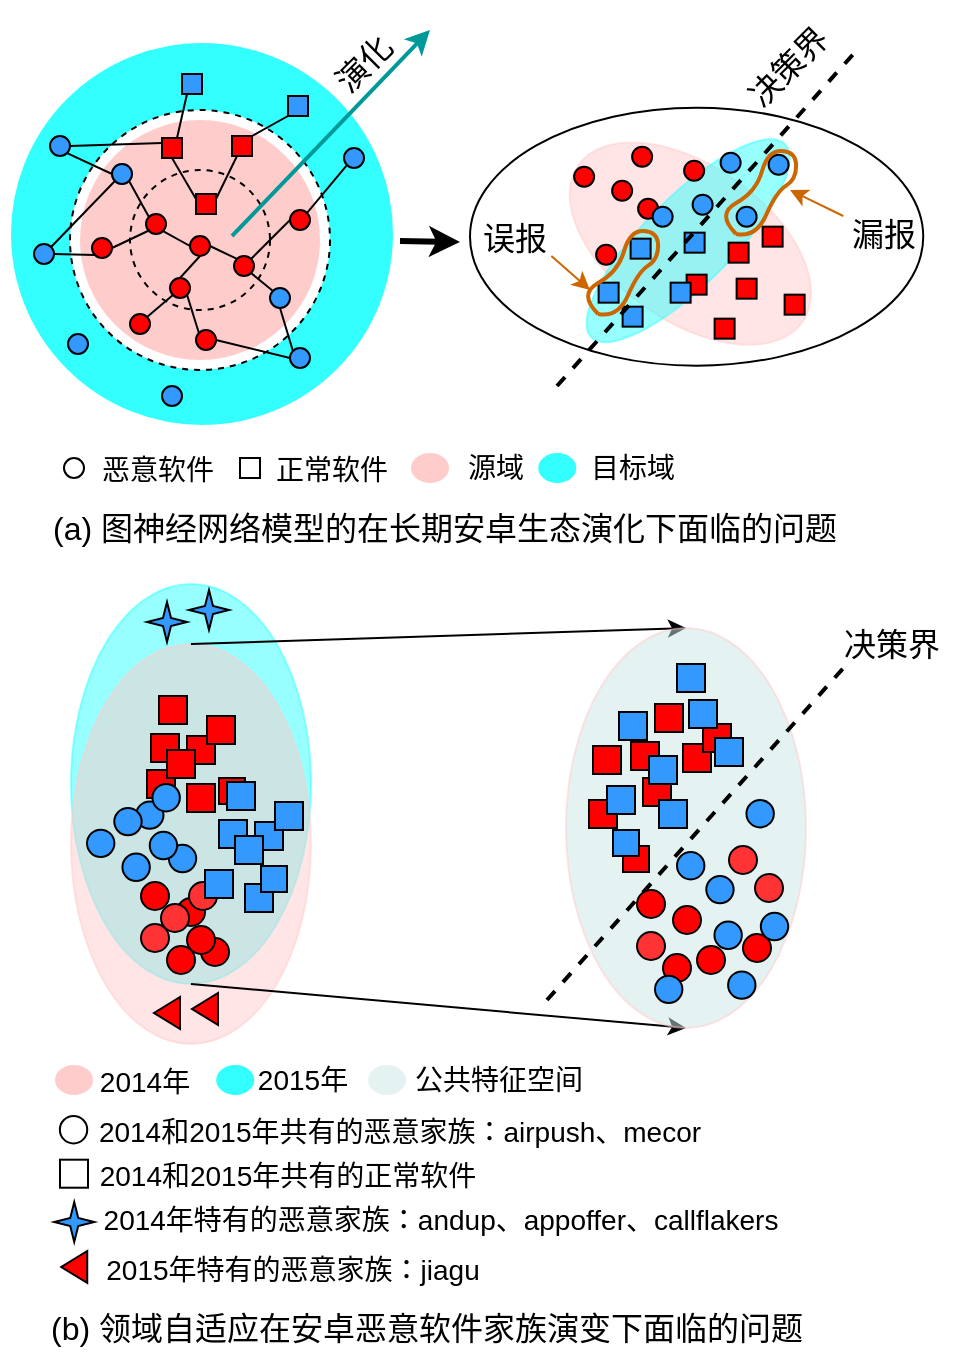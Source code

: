 <mxfile version="20.8.23" type="github">
  <diagram id="5weNNMtE1twXbDQk9ajK" name="第 1 页">
    <mxGraphModel dx="1221" dy="1900" grid="1" gridSize="10" guides="1" tooltips="1" connect="1" arrows="1" fold="1" page="1" pageScale="1" pageWidth="827" pageHeight="1169" math="0" shadow="0">
      <root>
        <mxCell id="0" />
        <mxCell id="1" parent="0" />
        <mxCell id="cNWj4SZuOT-a9tVszZHk-59" value="" style="ellipse;whiteSpace=wrap;html=1;fontColor=#000000;fillColor=none;" parent="1" vertex="1">
          <mxGeometry x="450" y="-961.17" width="226.62" height="129" as="geometry" />
        </mxCell>
        <mxCell id="TlCpDfd3O944xQVaY3ek-103" value="" style="ellipse;whiteSpace=wrap;html=1;strokeColor=#FFCCCC;fillColor=#FFCCCC;rotation=-145;gradientColor=none;textOpacity=50;opacity=50;" parent="1" vertex="1">
          <mxGeometry x="491.81" y="-932.17" width="136.75" height="78" as="geometry" />
        </mxCell>
        <mxCell id="TlCpDfd3O944xQVaY3ek-100" value="" style="ellipse;whiteSpace=wrap;html=1;strokeColor=#33FFFF;fillColor=#33FFFF;rotation=-45;gradientColor=none;textOpacity=50;opacity=50;" parent="1" vertex="1">
          <mxGeometry x="490.68" y="-916.56" width="136.75" height="43.79" as="geometry" />
        </mxCell>
        <mxCell id="TlCpDfd3O944xQVaY3ek-115" value="" style="ellipse;whiteSpace=wrap;html=1;rotation=-90;fillColor=#33FFFF;strokeColor=#33FFFF;opacity=50;" parent="1" vertex="1">
          <mxGeometry x="210.5" y="-683" width="200" height="120" as="geometry" />
        </mxCell>
        <mxCell id="TlCpDfd3O944xQVaY3ek-114" value="" style="ellipse;whiteSpace=wrap;html=1;fillColor=#FFCCCC;strokeColor=#FFCCCC;opacity=50;rotation=-90;" parent="1" vertex="1">
          <mxGeometry x="210.5" y="-653" width="200" height="120" as="geometry" />
        </mxCell>
        <mxCell id="TlCpDfd3O944xQVaY3ek-75" value="" style="ellipse;whiteSpace=wrap;html=1;aspect=fixed;strokeColor=#33FFFF;fillColor=#33FFFF;" parent="1" vertex="1">
          <mxGeometry x="221" y="-993" width="190" height="190" as="geometry" />
        </mxCell>
        <mxCell id="TlCpDfd3O944xQVaY3ek-32" value="" style="ellipse;whiteSpace=wrap;html=1;aspect=fixed;strokeColor=#000000;fillColor=#FFFFFF;dashed=1;" parent="1" vertex="1">
          <mxGeometry x="250" y="-960" width="130" height="130" as="geometry" />
        </mxCell>
        <mxCell id="TlCpDfd3O944xQVaY3ek-70" value="" style="ellipse;whiteSpace=wrap;html=1;aspect=fixed;strokeColor=none;fillColor=#FFCCCC;dashed=1;" parent="1" vertex="1">
          <mxGeometry x="255" y="-955" width="120" height="120" as="geometry" />
        </mxCell>
        <mxCell id="TlCpDfd3O944xQVaY3ek-13" value="" style="ellipse;whiteSpace=wrap;html=1;aspect=fixed;strokeColor=#000000;fillColor=none;dashed=1;" parent="1" vertex="1">
          <mxGeometry x="280" y="-930" width="70" height="70" as="geometry" />
        </mxCell>
        <mxCell id="TlCpDfd3O944xQVaY3ek-1" value="" style="ellipse;whiteSpace=wrap;html=1;aspect=fixed;strokeColor=#000000;fillColor=#FF0000;" parent="1" vertex="1">
          <mxGeometry x="310" y="-897" width="10" height="10" as="geometry" />
        </mxCell>
        <mxCell id="TlCpDfd3O944xQVaY3ek-5" value="" style="endArrow=classic;html=1;rounded=0;strokeWidth=3;" parent="1" edge="1">
          <mxGeometry width="50" height="50" relative="1" as="geometry">
            <mxPoint x="415" y="-894.5" as="sourcePoint" />
            <mxPoint x="445" y="-894" as="targetPoint" />
          </mxGeometry>
        </mxCell>
        <mxCell id="TlCpDfd3O944xQVaY3ek-8" style="rounded=0;orthogonalLoop=1;jettySize=auto;html=1;exitX=0;exitY=0;exitDx=0;exitDy=0;entryX=1;entryY=0.5;entryDx=0;entryDy=0;endArrow=none;endFill=0;" parent="1" source="TlCpDfd3O944xQVaY3ek-7" target="TlCpDfd3O944xQVaY3ek-1" edge="1">
          <mxGeometry relative="1" as="geometry" />
        </mxCell>
        <mxCell id="TlCpDfd3O944xQVaY3ek-7" value="" style="ellipse;whiteSpace=wrap;html=1;aspect=fixed;strokeColor=#000000;fillColor=#FF0000;" parent="1" vertex="1">
          <mxGeometry x="332" y="-887" width="10" height="10" as="geometry" />
        </mxCell>
        <mxCell id="TlCpDfd3O944xQVaY3ek-10" style="edgeStyle=none;rounded=0;orthogonalLoop=1;jettySize=auto;html=1;exitX=0.5;exitY=0;exitDx=0;exitDy=0;entryX=0.5;entryY=1;entryDx=0;entryDy=0;endArrow=none;endFill=0;" parent="1" source="TlCpDfd3O944xQVaY3ek-9" target="TlCpDfd3O944xQVaY3ek-1" edge="1">
          <mxGeometry relative="1" as="geometry" />
        </mxCell>
        <mxCell id="TlCpDfd3O944xQVaY3ek-9" value="" style="ellipse;whiteSpace=wrap;html=1;aspect=fixed;strokeColor=#000000;fillColor=#FF0000;" parent="1" vertex="1">
          <mxGeometry x="300" y="-876" width="10" height="10" as="geometry" />
        </mxCell>
        <mxCell id="TlCpDfd3O944xQVaY3ek-72" style="edgeStyle=none;rounded=0;orthogonalLoop=1;jettySize=auto;html=1;exitX=1;exitY=1;exitDx=0;exitDy=0;entryX=0;entryY=0.5;entryDx=0;entryDy=0;strokeColor=#000000;strokeWidth=1;endArrow=none;endFill=0;" parent="1" source="TlCpDfd3O944xQVaY3ek-11" target="TlCpDfd3O944xQVaY3ek-1" edge="1">
          <mxGeometry relative="1" as="geometry" />
        </mxCell>
        <mxCell id="TlCpDfd3O944xQVaY3ek-11" value="" style="ellipse;whiteSpace=wrap;html=1;aspect=fixed;strokeColor=#000000;fillColor=#FF0000;" parent="1" vertex="1">
          <mxGeometry x="288" y="-908" width="10" height="10" as="geometry" />
        </mxCell>
        <mxCell id="TlCpDfd3O944xQVaY3ek-20" style="edgeStyle=none;rounded=0;orthogonalLoop=1;jettySize=auto;html=1;exitX=1;exitY=0.5;exitDx=0;exitDy=0;endArrow=none;endFill=0;" parent="1" source="TlCpDfd3O944xQVaY3ek-17" edge="1">
          <mxGeometry relative="1" as="geometry">
            <mxPoint x="290" y="-900" as="targetPoint" />
          </mxGeometry>
        </mxCell>
        <mxCell id="TlCpDfd3O944xQVaY3ek-17" value="" style="ellipse;whiteSpace=wrap;html=1;aspect=fixed;strokeColor=#000000;fillColor=#FF0000;" parent="1" vertex="1">
          <mxGeometry x="261" y="-896" width="10" height="10" as="geometry" />
        </mxCell>
        <mxCell id="TlCpDfd3O944xQVaY3ek-19" style="edgeStyle=none;rounded=0;orthogonalLoop=1;jettySize=auto;html=1;exitX=1;exitY=1;exitDx=0;exitDy=0;entryX=0;entryY=0;entryDx=0;entryDy=0;endArrow=none;endFill=0;" parent="1" source="TlCpDfd3O944xQVaY3ek-18" target="TlCpDfd3O944xQVaY3ek-11" edge="1">
          <mxGeometry relative="1" as="geometry" />
        </mxCell>
        <mxCell id="TlCpDfd3O944xQVaY3ek-18" value="" style="ellipse;whiteSpace=wrap;html=1;aspect=fixed;strokeColor=#3399FF;fillColor=#3399FF;" parent="1" vertex="1">
          <mxGeometry x="271" y="-933" width="10" height="10" as="geometry" />
        </mxCell>
        <mxCell id="TlCpDfd3O944xQVaY3ek-27" style="edgeStyle=none;rounded=0;orthogonalLoop=1;jettySize=auto;html=1;exitX=0;exitY=0;exitDx=0;exitDy=0;entryX=1;entryY=1;entryDx=0;entryDy=0;endArrow=none;endFill=0;" parent="1" source="TlCpDfd3O944xQVaY3ek-21" target="TlCpDfd3O944xQVaY3ek-9" edge="1">
          <mxGeometry relative="1" as="geometry" />
        </mxCell>
        <mxCell id="TlCpDfd3O944xQVaY3ek-21" value="" style="ellipse;whiteSpace=wrap;html=1;aspect=fixed;strokeColor=#000000;fillColor=#FF0000;" parent="1" vertex="1">
          <mxGeometry x="313" y="-850" width="10" height="10" as="geometry" />
        </mxCell>
        <mxCell id="TlCpDfd3O944xQVaY3ek-25" style="edgeStyle=none;rounded=0;orthogonalLoop=1;jettySize=auto;html=1;exitX=1;exitY=0;exitDx=0;exitDy=0;entryX=0;entryY=1;entryDx=0;entryDy=0;endArrow=none;endFill=0;" parent="1" source="TlCpDfd3O944xQVaY3ek-22" target="TlCpDfd3O944xQVaY3ek-9" edge="1">
          <mxGeometry relative="1" as="geometry" />
        </mxCell>
        <mxCell id="TlCpDfd3O944xQVaY3ek-22" value="" style="ellipse;whiteSpace=wrap;html=1;aspect=fixed;strokeColor=#000000;fillColor=#FF0000;" parent="1" vertex="1">
          <mxGeometry x="280" y="-858" width="10" height="10" as="geometry" />
        </mxCell>
        <mxCell id="TlCpDfd3O944xQVaY3ek-28" style="edgeStyle=none;rounded=0;orthogonalLoop=1;jettySize=auto;html=1;exitX=0;exitY=0;exitDx=0;exitDy=0;entryX=1;entryY=1;entryDx=0;entryDy=0;endArrow=none;endFill=0;" parent="1" source="TlCpDfd3O944xQVaY3ek-23" target="TlCpDfd3O944xQVaY3ek-7" edge="1">
          <mxGeometry relative="1" as="geometry" />
        </mxCell>
        <mxCell id="TlCpDfd3O944xQVaY3ek-23" value="" style="ellipse;whiteSpace=wrap;html=1;aspect=fixed;strokeColor=#000000;fillColor=#3399FF;" parent="1" vertex="1">
          <mxGeometry x="350" y="-871" width="10" height="10" as="geometry" />
        </mxCell>
        <mxCell id="TlCpDfd3O944xQVaY3ek-29" style="edgeStyle=none;rounded=0;orthogonalLoop=1;jettySize=auto;html=1;exitX=0;exitY=0.5;exitDx=0;exitDy=0;entryX=1;entryY=0;entryDx=0;entryDy=0;endArrow=none;endFill=0;" parent="1" source="TlCpDfd3O944xQVaY3ek-24" target="TlCpDfd3O944xQVaY3ek-7" edge="1">
          <mxGeometry relative="1" as="geometry" />
        </mxCell>
        <mxCell id="TlCpDfd3O944xQVaY3ek-68" style="edgeStyle=none;rounded=0;orthogonalLoop=1;jettySize=auto;html=1;exitX=1;exitY=0;exitDx=0;exitDy=0;entryX=0;entryY=1;entryDx=0;entryDy=0;strokeColor=#000000;strokeWidth=1;endArrow=none;endFill=0;" parent="1" source="TlCpDfd3O944xQVaY3ek-24" target="TlCpDfd3O944xQVaY3ek-67" edge="1">
          <mxGeometry relative="1" as="geometry" />
        </mxCell>
        <mxCell id="TlCpDfd3O944xQVaY3ek-24" value="" style="ellipse;whiteSpace=wrap;html=1;aspect=fixed;strokeColor=#000000;fillColor=#FF0000;" parent="1" vertex="1">
          <mxGeometry x="360" y="-910" width="10" height="10" as="geometry" />
        </mxCell>
        <mxCell id="TlCpDfd3O944xQVaY3ek-33" value="" style="ellipse;whiteSpace=wrap;html=1;aspect=fixed;strokeColor=#000000;fillColor=#3399FF;" parent="1" vertex="1">
          <mxGeometry x="271" y="-933" width="10" height="10" as="geometry" />
        </mxCell>
        <mxCell id="TlCpDfd3O944xQVaY3ek-60" style="edgeStyle=none;rounded=0;orthogonalLoop=1;jettySize=auto;html=1;exitX=1;exitY=0.5;exitDx=0;exitDy=0;entryX=0;entryY=0.25;entryDx=0;entryDy=0;strokeColor=#000000;strokeWidth=1;endArrow=none;endFill=0;" parent="1" source="TlCpDfd3O944xQVaY3ek-34" target="TlCpDfd3O944xQVaY3ek-45" edge="1">
          <mxGeometry relative="1" as="geometry" />
        </mxCell>
        <mxCell id="TlCpDfd3O944xQVaY3ek-61" style="edgeStyle=none;rounded=0;orthogonalLoop=1;jettySize=auto;html=1;exitX=1;exitY=1;exitDx=0;exitDy=0;entryX=0;entryY=0.5;entryDx=0;entryDy=0;strokeColor=#000000;strokeWidth=1;endArrow=none;endFill=0;" parent="1" source="TlCpDfd3O944xQVaY3ek-34" target="TlCpDfd3O944xQVaY3ek-33" edge="1">
          <mxGeometry relative="1" as="geometry" />
        </mxCell>
        <mxCell id="TlCpDfd3O944xQVaY3ek-34" value="" style="ellipse;whiteSpace=wrap;html=1;aspect=fixed;strokeColor=#000000;fillColor=#3399FF;" parent="1" vertex="1">
          <mxGeometry x="240" y="-947" width="10" height="10" as="geometry" />
        </mxCell>
        <mxCell id="TlCpDfd3O944xQVaY3ek-38" value="" style="whiteSpace=wrap;html=1;aspect=fixed;strokeColor=#000000;fillColor=#FF0000;" parent="1" vertex="1">
          <mxGeometry x="313" y="-918" width="10" height="10" as="geometry" />
        </mxCell>
        <mxCell id="TlCpDfd3O944xQVaY3ek-49" style="edgeStyle=none;rounded=0;orthogonalLoop=1;jettySize=auto;html=1;exitX=0.25;exitY=1;exitDx=0;exitDy=0;entryX=1;entryY=0.25;entryDx=0;entryDy=0;strokeColor=#000000;strokeWidth=1;endArrow=none;endFill=0;" parent="1" source="TlCpDfd3O944xQVaY3ek-44" target="TlCpDfd3O944xQVaY3ek-38" edge="1">
          <mxGeometry relative="1" as="geometry" />
        </mxCell>
        <mxCell id="TlCpDfd3O944xQVaY3ek-44" value="" style="whiteSpace=wrap;html=1;aspect=fixed;strokeColor=#000000;fillColor=#FF0000;" parent="1" vertex="1">
          <mxGeometry x="331" y="-947" width="10" height="10" as="geometry" />
        </mxCell>
        <mxCell id="TlCpDfd3O944xQVaY3ek-48" style="edgeStyle=none;rounded=0;orthogonalLoop=1;jettySize=auto;html=1;exitX=0.5;exitY=1;exitDx=0;exitDy=0;entryX=0;entryY=0.25;entryDx=0;entryDy=0;strokeColor=#000000;strokeWidth=1;endArrow=none;endFill=0;" parent="1" source="TlCpDfd3O944xQVaY3ek-45" target="TlCpDfd3O944xQVaY3ek-38" edge="1">
          <mxGeometry relative="1" as="geometry" />
        </mxCell>
        <mxCell id="TlCpDfd3O944xQVaY3ek-45" value="" style="whiteSpace=wrap;html=1;aspect=fixed;strokeColor=#000000;fillColor=#FF0000;" parent="1" vertex="1">
          <mxGeometry x="296" y="-946" width="10" height="10" as="geometry" />
        </mxCell>
        <mxCell id="TlCpDfd3O944xQVaY3ek-52" style="edgeStyle=none;rounded=0;orthogonalLoop=1;jettySize=auto;html=1;exitX=0.25;exitY=1;exitDx=0;exitDy=0;entryX=0.75;entryY=0;entryDx=0;entryDy=0;strokeColor=#000000;strokeWidth=1;endArrow=none;endFill=0;" parent="1" source="TlCpDfd3O944xQVaY3ek-50" target="TlCpDfd3O944xQVaY3ek-45" edge="1">
          <mxGeometry relative="1" as="geometry" />
        </mxCell>
        <mxCell id="TlCpDfd3O944xQVaY3ek-50" value="" style="whiteSpace=wrap;html=1;aspect=fixed;strokeColor=#000000;fillColor=#3399FF;" parent="1" vertex="1">
          <mxGeometry x="306" y="-978" width="10" height="10" as="geometry" />
        </mxCell>
        <mxCell id="TlCpDfd3O944xQVaY3ek-53" style="edgeStyle=none;rounded=0;orthogonalLoop=1;jettySize=auto;html=1;exitX=0;exitY=1;exitDx=0;exitDy=0;entryX=1;entryY=0;entryDx=0;entryDy=0;strokeColor=#000000;strokeWidth=1;endArrow=none;endFill=0;" parent="1" source="TlCpDfd3O944xQVaY3ek-51" target="TlCpDfd3O944xQVaY3ek-44" edge="1">
          <mxGeometry relative="1" as="geometry" />
        </mxCell>
        <mxCell id="TlCpDfd3O944xQVaY3ek-51" value="" style="whiteSpace=wrap;html=1;aspect=fixed;strokeColor=#000000;fillColor=#3399FF;" parent="1" vertex="1">
          <mxGeometry x="359" y="-967" width="10" height="10" as="geometry" />
        </mxCell>
        <mxCell id="TlCpDfd3O944xQVaY3ek-56" style="edgeStyle=none;rounded=0;orthogonalLoop=1;jettySize=auto;html=1;exitX=1;exitY=0.5;exitDx=0;exitDy=0;entryX=0;entryY=1;entryDx=0;entryDy=0;strokeColor=#000000;strokeWidth=1;endArrow=none;endFill=0;" parent="1" source="TlCpDfd3O944xQVaY3ek-54" target="TlCpDfd3O944xQVaY3ek-17" edge="1">
          <mxGeometry relative="1" as="geometry" />
        </mxCell>
        <mxCell id="TlCpDfd3O944xQVaY3ek-57" style="edgeStyle=none;rounded=0;orthogonalLoop=1;jettySize=auto;html=1;exitX=1;exitY=0;exitDx=0;exitDy=0;entryX=0;entryY=1;entryDx=0;entryDy=0;strokeColor=#000000;strokeWidth=1;endArrow=none;endFill=0;" parent="1" source="TlCpDfd3O944xQVaY3ek-54" target="TlCpDfd3O944xQVaY3ek-33" edge="1">
          <mxGeometry relative="1" as="geometry" />
        </mxCell>
        <mxCell id="TlCpDfd3O944xQVaY3ek-54" value="" style="ellipse;whiteSpace=wrap;html=1;aspect=fixed;strokeColor=#000000;fillColor=#3399FF;" parent="1" vertex="1">
          <mxGeometry x="232" y="-893" width="10" height="10" as="geometry" />
        </mxCell>
        <mxCell id="TlCpDfd3O944xQVaY3ek-64" style="edgeStyle=none;rounded=0;orthogonalLoop=1;jettySize=auto;html=1;exitX=0;exitY=0;exitDx=0;exitDy=0;entryX=0.5;entryY=1;entryDx=0;entryDy=0;strokeColor=#000000;strokeWidth=1;endArrow=none;endFill=0;" parent="1" source="TlCpDfd3O944xQVaY3ek-55" target="TlCpDfd3O944xQVaY3ek-23" edge="1">
          <mxGeometry relative="1" as="geometry" />
        </mxCell>
        <mxCell id="TlCpDfd3O944xQVaY3ek-65" style="edgeStyle=none;rounded=0;orthogonalLoop=1;jettySize=auto;html=1;exitX=0;exitY=0.5;exitDx=0;exitDy=0;entryX=1;entryY=0.5;entryDx=0;entryDy=0;strokeColor=#000000;strokeWidth=1;endArrow=none;endFill=0;" parent="1" source="TlCpDfd3O944xQVaY3ek-55" target="TlCpDfd3O944xQVaY3ek-21" edge="1">
          <mxGeometry relative="1" as="geometry" />
        </mxCell>
        <mxCell id="TlCpDfd3O944xQVaY3ek-55" value="" style="ellipse;whiteSpace=wrap;html=1;aspect=fixed;strokeColor=#000000;fillColor=#3399FF;" parent="1" vertex="1">
          <mxGeometry x="360" y="-841" width="10" height="10" as="geometry" />
        </mxCell>
        <mxCell id="TlCpDfd3O944xQVaY3ek-67" value="" style="ellipse;whiteSpace=wrap;html=1;aspect=fixed;strokeColor=#000000;fillColor=#3399FF;" parent="1" vertex="1">
          <mxGeometry x="387" y="-941" width="10" height="10" as="geometry" />
        </mxCell>
        <mxCell id="TlCpDfd3O944xQVaY3ek-104" value="" style="ellipse;whiteSpace=wrap;html=1;aspect=fixed;strokeColor=#000000;fillColor=#3399FF;" parent="1" vertex="1">
          <mxGeometry x="296" y="-822" width="10" height="10" as="geometry" />
        </mxCell>
        <mxCell id="TlCpDfd3O944xQVaY3ek-105" value="" style="ellipse;whiteSpace=wrap;html=1;aspect=fixed;strokeColor=#000000;fillColor=#3399FF;" parent="1" vertex="1">
          <mxGeometry x="249" y="-848" width="10" height="10" as="geometry" />
        </mxCell>
        <mxCell id="TlCpDfd3O944xQVaY3ek-30" value="" style="endArrow=classic;html=1;rounded=0;strokeWidth=2;strokeColor=#009999;" parent="1" edge="1">
          <mxGeometry width="50" height="50" relative="1" as="geometry">
            <mxPoint x="331" y="-897" as="sourcePoint" />
            <mxPoint x="430" y="-1000" as="targetPoint" />
          </mxGeometry>
        </mxCell>
        <mxCell id="TlCpDfd3O944xQVaY3ek-111" value="演化" style="text;html=1;strokeColor=none;fillColor=none;align=center;verticalAlign=middle;whiteSpace=wrap;rounded=0;fontSize=16;rotation=-45;" parent="1" vertex="1">
          <mxGeometry x="366.5" y="-998" width="60" height="30" as="geometry" />
        </mxCell>
        <mxCell id="TlCpDfd3O944xQVaY3ek-113" value="决策界" style="text;html=1;strokeColor=none;fillColor=none;align=center;verticalAlign=middle;whiteSpace=wrap;rounded=0;fontSize=16;rotation=-45;" parent="1" vertex="1">
          <mxGeometry x="579.24" y="-997" width="60" height="30" as="geometry" />
        </mxCell>
        <mxCell id="TlCpDfd3O944xQVaY3ek-216" style="edgeStyle=none;rounded=0;orthogonalLoop=1;jettySize=auto;html=1;exitX=0;exitY=0.5;exitDx=0;exitDy=0;entryX=0;entryY=0.5;entryDx=0;entryDy=0;strokeColor=#000000;strokeWidth=1;fontSize=16;endArrow=classic;endFill=1;" parent="1" source="TlCpDfd3O944xQVaY3ek-115" target="TlCpDfd3O944xQVaY3ek-214" edge="1">
          <mxGeometry relative="1" as="geometry" />
        </mxCell>
        <mxCell id="TlCpDfd3O944xQVaY3ek-215" style="edgeStyle=none;rounded=0;orthogonalLoop=1;jettySize=auto;html=1;exitX=1;exitY=0.5;exitDx=0;exitDy=0;entryX=1;entryY=0.5;entryDx=0;entryDy=0;strokeColor=#000000;strokeWidth=1;fontSize=16;endArrow=classic;endFill=1;" parent="1" source="TlCpDfd3O944xQVaY3ek-114" target="TlCpDfd3O944xQVaY3ek-214" edge="1">
          <mxGeometry relative="1" as="geometry" />
        </mxCell>
        <mxCell id="TlCpDfd3O944xQVaY3ek-183" value="" style="verticalLabelPosition=bottom;verticalAlign=top;html=1;shape=mxgraph.basic.acute_triangle;dx=0.5;rotation=-90;fillColor=#FF0000;" parent="1" vertex="1">
          <mxGeometry x="290.5" y="-515" width="16" height="13" as="geometry" />
        </mxCell>
        <mxCell id="TlCpDfd3O944xQVaY3ek-187" value="" style="verticalLabelPosition=bottom;verticalAlign=top;html=1;shape=mxgraph.basic.acute_triangle;dx=0.5;rotation=-90;fillColor=#FF0000;" parent="1" vertex="1">
          <mxGeometry x="309.5" y="-517" width="16" height="13" as="geometry" />
        </mxCell>
        <mxCell id="TlCpDfd3O944xQVaY3ek-188" value="" style="whiteSpace=wrap;html=1;aspect=fixed;strokeColor=#000000;fontSize=16;fillColor=#FF0000;gradientColor=none;rotation=-90;" parent="1" vertex="1">
          <mxGeometry x="288.5" y="-630" width="14" height="14" as="geometry" />
        </mxCell>
        <mxCell id="TlCpDfd3O944xQVaY3ek-189" value="" style="whiteSpace=wrap;html=1;aspect=fixed;strokeColor=#000000;fontSize=16;fillColor=#FF0000;gradientColor=none;rotation=-90;" parent="1" vertex="1">
          <mxGeometry x="308.5" y="-647" width="14" height="14" as="geometry" />
        </mxCell>
        <mxCell id="TlCpDfd3O944xQVaY3ek-190" value="" style="whiteSpace=wrap;html=1;aspect=fixed;strokeColor=#000000;fontSize=16;fillColor=#FF0000;gradientColor=none;rotation=-90;" parent="1" vertex="1">
          <mxGeometry x="308.5" y="-623" width="14" height="14" as="geometry" />
        </mxCell>
        <mxCell id="TlCpDfd3O944xQVaY3ek-198" value="" style="verticalLabelPosition=bottom;verticalAlign=top;html=1;shape=mxgraph.basic.4_point_star_2;dx=0.8;strokeColor=#000000;fontSize=16;fillColor=#3399FF;gradientColor=none;rotation=-90;" parent="1" vertex="1">
          <mxGeometry x="288.5" y="-714" width="20" height="20" as="geometry" />
        </mxCell>
        <mxCell id="TlCpDfd3O944xQVaY3ek-204" value="" style="whiteSpace=wrap;html=1;aspect=fixed;strokeColor=#000000;fontSize=16;fillColor=#FF0000;gradientColor=none;rotation=-90;" parent="1" vertex="1">
          <mxGeometry x="318.5" y="-657" width="14" height="14" as="geometry" />
        </mxCell>
        <mxCell id="TlCpDfd3O944xQVaY3ek-205" value="" style="whiteSpace=wrap;html=1;aspect=fixed;strokeColor=#000000;fontSize=16;fillColor=#FF0000;gradientColor=none;rotation=-90;" parent="1" vertex="1">
          <mxGeometry x="290.5" y="-648" width="14" height="14" as="geometry" />
        </mxCell>
        <mxCell id="TlCpDfd3O944xQVaY3ek-206" value="" style="whiteSpace=wrap;html=1;aspect=fixed;strokeColor=#000000;fontSize=16;fillColor=#FF0000;gradientColor=none;rotation=-90;" parent="1" vertex="1">
          <mxGeometry x="324.5" y="-626" width="13" height="13" as="geometry" />
        </mxCell>
        <mxCell id="TlCpDfd3O944xQVaY3ek-207" value="" style="whiteSpace=wrap;html=1;aspect=fixed;strokeColor=#000000;fontSize=16;fillColor=#FF0000;gradientColor=none;rotation=-90;" parent="1" vertex="1">
          <mxGeometry x="298.5" y="-640" width="14" height="14" as="geometry" />
        </mxCell>
        <mxCell id="TlCpDfd3O944xQVaY3ek-214" value="" style="ellipse;whiteSpace=wrap;html=1;fillColor=#cce5e5;strokeColor=#FFCCCC;opacity=50;rotation=-90;" parent="1" vertex="1">
          <mxGeometry x="458" y="-661" width="200" height="120" as="geometry" />
        </mxCell>
        <mxCell id="TlCpDfd3O944xQVaY3ek-217" value="" style="whiteSpace=wrap;html=1;aspect=fixed;strokeColor=#000000;fontSize=16;fillColor=#FF0000;gradientColor=none;rotation=-90;" parent="1" vertex="1">
          <mxGeometry x="294.5" y="-667" width="14" height="14" as="geometry" />
        </mxCell>
        <mxCell id="TlCpDfd3O944xQVaY3ek-228" value="" style="group" parent="1" vertex="1" connectable="0">
          <mxGeometry x="285.5" y="-574" width="44" height="46" as="geometry" />
        </mxCell>
        <mxCell id="TlCpDfd3O944xQVaY3ek-129" value="" style="ellipse;whiteSpace=wrap;html=1;aspect=fixed;strokeColor=#000000;fontSize=16;fillColor=#FF3333;gradientColor=none;rotation=-90;" parent="TlCpDfd3O944xQVaY3ek-228" vertex="1">
          <mxGeometry y="21" width="14" height="14" as="geometry" />
        </mxCell>
        <mxCell id="TlCpDfd3O944xQVaY3ek-130" value="" style="ellipse;whiteSpace=wrap;html=1;aspect=fixed;strokeColor=#000000;fontSize=16;fillColor=#FF0000;gradientColor=none;rotation=-90;" parent="TlCpDfd3O944xQVaY3ek-228" vertex="1">
          <mxGeometry x="18" y="8" width="14" height="14" as="geometry" />
        </mxCell>
        <mxCell id="TlCpDfd3O944xQVaY3ek-131" value="" style="ellipse;whiteSpace=wrap;html=1;aspect=fixed;strokeColor=#000000;fontSize=16;fillColor=#ff0000;gradientColor=none;rotation=-90;" parent="TlCpDfd3O944xQVaY3ek-228" vertex="1">
          <mxGeometry width="14" height="14" as="geometry" />
        </mxCell>
        <mxCell id="TlCpDfd3O944xQVaY3ek-208" value="" style="ellipse;whiteSpace=wrap;html=1;aspect=fixed;strokeColor=#000000;fontSize=16;fillColor=#FF3333;gradientColor=none;rotation=-90;" parent="TlCpDfd3O944xQVaY3ek-228" vertex="1">
          <mxGeometry x="10" y="11" width="14" height="14" as="geometry" />
        </mxCell>
        <mxCell id="TlCpDfd3O944xQVaY3ek-209" value="" style="ellipse;whiteSpace=wrap;html=1;aspect=fixed;strokeColor=#000000;fontSize=16;fillColor=#FF3333;gradientColor=none;rotation=-90;" parent="TlCpDfd3O944xQVaY3ek-228" vertex="1">
          <mxGeometry x="24" width="14" height="14" as="geometry" />
        </mxCell>
        <mxCell id="TlCpDfd3O944xQVaY3ek-210" value="" style="ellipse;whiteSpace=wrap;html=1;aspect=fixed;strokeColor=#000000;fontSize=16;fillColor=#FF0000;gradientColor=none;rotation=-90;" parent="TlCpDfd3O944xQVaY3ek-228" vertex="1">
          <mxGeometry x="30" y="28" width="14" height="14" as="geometry" />
        </mxCell>
        <mxCell id="TlCpDfd3O944xQVaY3ek-211" value="" style="ellipse;whiteSpace=wrap;html=1;aspect=fixed;strokeColor=#000000;fontSize=16;fillColor=#FF0000;gradientColor=none;rotation=-90;" parent="TlCpDfd3O944xQVaY3ek-228" vertex="1">
          <mxGeometry x="13" y="32" width="14" height="14" as="geometry" />
        </mxCell>
        <mxCell id="TlCpDfd3O944xQVaY3ek-212" value="" style="ellipse;whiteSpace=wrap;html=1;aspect=fixed;strokeColor=#000000;fontSize=16;fillColor=#FF0000;gradientColor=none;rotation=-90;" parent="TlCpDfd3O944xQVaY3ek-228" vertex="1">
          <mxGeometry x="23" y="22" width="14" height="14" as="geometry" />
        </mxCell>
        <mxCell id="TlCpDfd3O944xQVaY3ek-246" value="" style="whiteSpace=wrap;html=1;aspect=fixed;strokeColor=#000000;fontSize=16;fillColor=#3399FF;gradientColor=none;rotation=-90;" parent="1" vertex="1">
          <mxGeometry x="317.5" y="-580" width="14" height="14" as="geometry" />
        </mxCell>
        <mxCell id="TlCpDfd3O944xQVaY3ek-247" value="" style="whiteSpace=wrap;html=1;aspect=fixed;strokeColor=#000000;fontSize=16;fillColor=#3399FF;gradientColor=none;rotation=-90;" parent="1" vertex="1">
          <mxGeometry x="342.5" y="-604" width="14" height="14" as="geometry" />
        </mxCell>
        <mxCell id="TlCpDfd3O944xQVaY3ek-248" value="" style="whiteSpace=wrap;html=1;aspect=fixed;strokeColor=#000000;fontSize=16;fillColor=#3399FF;gradientColor=none;rotation=-90;" parent="1" vertex="1">
          <mxGeometry x="337.5" y="-573" width="14" height="14" as="geometry" />
        </mxCell>
        <mxCell id="TlCpDfd3O944xQVaY3ek-249" value="" style="whiteSpace=wrap;html=1;aspect=fixed;strokeColor=#000000;fontSize=16;fillColor=#3399FF;gradientColor=none;rotation=-90;" parent="1" vertex="1">
          <mxGeometry x="352.5" y="-614" width="14" height="14" as="geometry" />
        </mxCell>
        <mxCell id="TlCpDfd3O944xQVaY3ek-250" value="" style="whiteSpace=wrap;html=1;aspect=fixed;strokeColor=#000000;fontSize=16;fillColor=#3399FF;gradientColor=none;rotation=-90;" parent="1" vertex="1">
          <mxGeometry x="324.5" y="-605" width="14" height="14" as="geometry" />
        </mxCell>
        <mxCell id="TlCpDfd3O944xQVaY3ek-251" value="" style="whiteSpace=wrap;html=1;aspect=fixed;strokeColor=#000000;fontSize=16;fillColor=#3399FF;gradientColor=none;rotation=-90;" parent="1" vertex="1">
          <mxGeometry x="345.5" y="-582" width="13" height="13" as="geometry" />
        </mxCell>
        <mxCell id="TlCpDfd3O944xQVaY3ek-252" value="" style="whiteSpace=wrap;html=1;aspect=fixed;strokeColor=#000000;fontSize=16;fillColor=#3399FF;gradientColor=none;rotation=-90;" parent="1" vertex="1">
          <mxGeometry x="332.5" y="-597" width="14" height="14" as="geometry" />
        </mxCell>
        <mxCell id="TlCpDfd3O944xQVaY3ek-253" value="" style="whiteSpace=wrap;html=1;aspect=fixed;strokeColor=#000000;fontSize=16;fillColor=#3399FF;gradientColor=none;rotation=-90;" parent="1" vertex="1">
          <mxGeometry x="328.5" y="-624" width="14" height="14" as="geometry" />
        </mxCell>
        <mxCell id="TlCpDfd3O944xQVaY3ek-254" value="" style="group" parent="1" vertex="1" connectable="0">
          <mxGeometry x="258.5" y="-623" width="54.605" height="48.478" as="geometry" />
        </mxCell>
        <mxCell id="TlCpDfd3O944xQVaY3ek-231" value="" style="ellipse;whiteSpace=wrap;html=1;aspect=fixed;strokeColor=#000000;fontSize=16;fillColor=#3399FF;gradientColor=none;rotation=-90;container=0;" parent="TlCpDfd3O944xQVaY3ek-254" vertex="1">
          <mxGeometry x="24.545" y="8.696" width="13.696" height="13.696" as="geometry" />
        </mxCell>
        <mxCell id="TlCpDfd3O944xQVaY3ek-233" value="" style="ellipse;whiteSpace=wrap;html=1;aspect=fixed;strokeColor=#000000;fontSize=16;fillColor=#3399FF;gradientColor=none;rotation=-90;container=0;" parent="TlCpDfd3O944xQVaY3ek-254" vertex="1">
          <mxGeometry x="13.636" y="11.957" width="13.696" height="13.696" as="geometry" />
        </mxCell>
        <mxCell id="TlCpDfd3O944xQVaY3ek-234" value="" style="ellipse;whiteSpace=wrap;html=1;aspect=fixed;strokeColor=#000000;fontSize=16;fillColor=#3399FF;gradientColor=none;rotation=-90;container=0;" parent="TlCpDfd3O944xQVaY3ek-254" vertex="1">
          <mxGeometry x="32.727" width="13.696" height="13.696" as="geometry" />
        </mxCell>
        <mxCell id="TlCpDfd3O944xQVaY3ek-235" value="" style="ellipse;whiteSpace=wrap;html=1;aspect=fixed;strokeColor=#000000;fontSize=16;fillColor=#3399FF;gradientColor=none;rotation=-90;container=0;" parent="TlCpDfd3O944xQVaY3ek-254" vertex="1">
          <mxGeometry x="40.909" y="30.435" width="13.696" height="13.696" as="geometry" />
        </mxCell>
        <mxCell id="TlCpDfd3O944xQVaY3ek-236" value="" style="ellipse;whiteSpace=wrap;html=1;aspect=fixed;strokeColor=#000000;fontSize=16;fillColor=#3399FF;gradientColor=none;rotation=-90;container=0;" parent="TlCpDfd3O944xQVaY3ek-254" vertex="1">
          <mxGeometry x="17.727" y="34.783" width="13.696" height="13.696" as="geometry" />
        </mxCell>
        <mxCell id="TlCpDfd3O944xQVaY3ek-237" value="" style="ellipse;whiteSpace=wrap;html=1;aspect=fixed;strokeColor=#000000;fontSize=16;fillColor=#3399FF;gradientColor=none;rotation=-90;container=0;" parent="TlCpDfd3O944xQVaY3ek-254" vertex="1">
          <mxGeometry x="31.364" y="23.913" width="13.696" height="13.696" as="geometry" />
        </mxCell>
        <mxCell id="TlCpDfd3O944xQVaY3ek-232" value="" style="ellipse;whiteSpace=wrap;html=1;aspect=fixed;strokeColor=#000000;fontSize=16;fillColor=#FFFFFF;gradientColor=none;rotation=-90;container=0;" parent="1" vertex="1">
          <mxGeometry x="244.92" y="-457.0" width="13.696" height="13.696" as="geometry" />
        </mxCell>
        <mxCell id="TlCpDfd3O944xQVaY3ek-230" value="" style="ellipse;whiteSpace=wrap;html=1;aspect=fixed;strokeColor=#000000;fontSize=16;fillColor=#3399FF;gradientColor=none;rotation=-90;container=0;" parent="1" vertex="1">
          <mxGeometry x="258.5" y="-600.174" width="13.696" height="13.696" as="geometry" />
        </mxCell>
        <mxCell id="TlCpDfd3O944xQVaY3ek-258" value="" style="endArrow=none;dashed=1;html=1;rounded=0;fontColor=#000000;startArrow=none;strokeWidth=2;" parent="1" edge="1">
          <mxGeometry width="50" height="50" relative="1" as="geometry">
            <mxPoint x="488.49" y="-515" as="sourcePoint" />
            <mxPoint x="638.49" y="-683" as="targetPoint" />
          </mxGeometry>
        </mxCell>
        <mxCell id="TlCpDfd3O944xQVaY3ek-293" value="" style="group" parent="1" vertex="1" connectable="0">
          <mxGeometry x="506.5" y="-663" width="108" height="147.391" as="geometry" />
        </mxCell>
        <mxCell id="TlCpDfd3O944xQVaY3ek-259" value="" style="whiteSpace=wrap;html=1;aspect=fixed;strokeColor=#000000;fontSize=16;fillColor=#FF0000;gradientColor=none;rotation=-90;" parent="TlCpDfd3O944xQVaY3ek-293" vertex="1">
          <mxGeometry x="30" y="37" width="14" height="14" as="geometry" />
        </mxCell>
        <mxCell id="TlCpDfd3O944xQVaY3ek-260" value="" style="whiteSpace=wrap;html=1;aspect=fixed;strokeColor=#000000;fontSize=16;fillColor=#FF0000;gradientColor=none;rotation=-90;" parent="TlCpDfd3O944xQVaY3ek-293" vertex="1">
          <mxGeometry x="50" y="20" width="14" height="14" as="geometry" />
        </mxCell>
        <mxCell id="TlCpDfd3O944xQVaY3ek-261" value="" style="whiteSpace=wrap;html=1;aspect=fixed;strokeColor=#000000;fontSize=16;fillColor=#FF0000;gradientColor=none;rotation=-90;" parent="TlCpDfd3O944xQVaY3ek-293" vertex="1">
          <mxGeometry x="3" y="48" width="14" height="14" as="geometry" />
        </mxCell>
        <mxCell id="TlCpDfd3O944xQVaY3ek-262" value="" style="whiteSpace=wrap;html=1;aspect=fixed;strokeColor=#000000;fontSize=16;fillColor=#FF0000;gradientColor=none;rotation=-90;" parent="TlCpDfd3O944xQVaY3ek-293" vertex="1">
          <mxGeometry x="60" y="10" width="14" height="14" as="geometry" />
        </mxCell>
        <mxCell id="TlCpDfd3O944xQVaY3ek-263" value="" style="whiteSpace=wrap;html=1;aspect=fixed;strokeColor=#000000;fontSize=16;fillColor=#FF0000;gradientColor=none;rotation=-90;" parent="TlCpDfd3O944xQVaY3ek-293" vertex="1">
          <mxGeometry x="24" y="19" width="14" height="14" as="geometry" />
        </mxCell>
        <mxCell id="TlCpDfd3O944xQVaY3ek-264" value="" style="whiteSpace=wrap;html=1;aspect=fixed;strokeColor=#000000;fontSize=16;fillColor=#FF0000;gradientColor=none;rotation=-90;" parent="TlCpDfd3O944xQVaY3ek-293" vertex="1">
          <mxGeometry x="20" y="71" width="13" height="13" as="geometry" />
        </mxCell>
        <mxCell id="TlCpDfd3O944xQVaY3ek-265" value="" style="whiteSpace=wrap;html=1;aspect=fixed;strokeColor=#000000;fontSize=16;fillColor=#FF0000;gradientColor=none;rotation=-90;" parent="TlCpDfd3O944xQVaY3ek-293" vertex="1">
          <mxGeometry x="5" y="21" width="14" height="14" as="geometry" />
        </mxCell>
        <mxCell id="TlCpDfd3O944xQVaY3ek-266" value="" style="whiteSpace=wrap;html=1;aspect=fixed;strokeColor=#000000;fontSize=16;fillColor=#FF0000;gradientColor=none;rotation=-90;" parent="TlCpDfd3O944xQVaY3ek-293" vertex="1">
          <mxGeometry x="36" width="14" height="14" as="geometry" />
        </mxCell>
        <mxCell id="TlCpDfd3O944xQVaY3ek-267" value="" style="group" parent="TlCpDfd3O944xQVaY3ek-293" vertex="1" connectable="0">
          <mxGeometry x="27" y="93" width="44" height="46" as="geometry" />
        </mxCell>
        <mxCell id="TlCpDfd3O944xQVaY3ek-268" value="" style="ellipse;whiteSpace=wrap;html=1;aspect=fixed;strokeColor=#000000;fontSize=16;fillColor=#FF3333;gradientColor=none;rotation=-90;" parent="TlCpDfd3O944xQVaY3ek-267" vertex="1">
          <mxGeometry y="21" width="14" height="14" as="geometry" />
        </mxCell>
        <mxCell id="TlCpDfd3O944xQVaY3ek-269" value="" style="ellipse;whiteSpace=wrap;html=1;aspect=fixed;strokeColor=#000000;fontSize=16;fillColor=#FF0000;gradientColor=none;rotation=-90;" parent="TlCpDfd3O944xQVaY3ek-267" vertex="1">
          <mxGeometry x="18" y="8" width="14" height="14" as="geometry" />
        </mxCell>
        <mxCell id="TlCpDfd3O944xQVaY3ek-270" value="" style="ellipse;whiteSpace=wrap;html=1;aspect=fixed;strokeColor=#000000;fontSize=16;fillColor=#ff0000;gradientColor=none;rotation=-90;" parent="TlCpDfd3O944xQVaY3ek-267" vertex="1">
          <mxGeometry width="14" height="14" as="geometry" />
        </mxCell>
        <mxCell id="TlCpDfd3O944xQVaY3ek-271" value="" style="ellipse;whiteSpace=wrap;html=1;aspect=fixed;strokeColor=#000000;fontSize=16;fillColor=#FF3333;gradientColor=none;rotation=-90;" parent="TlCpDfd3O944xQVaY3ek-267" vertex="1">
          <mxGeometry x="46" y="-22" width="14" height="14" as="geometry" />
        </mxCell>
        <mxCell id="TlCpDfd3O944xQVaY3ek-272" value="" style="ellipse;whiteSpace=wrap;html=1;aspect=fixed;strokeColor=#000000;fontSize=16;fillColor=#FF3333;gradientColor=none;rotation=-90;" parent="TlCpDfd3O944xQVaY3ek-267" vertex="1">
          <mxGeometry x="59" y="-8" width="14" height="14" as="geometry" />
        </mxCell>
        <mxCell id="TlCpDfd3O944xQVaY3ek-273" value="" style="ellipse;whiteSpace=wrap;html=1;aspect=fixed;strokeColor=#000000;fontSize=16;fillColor=#FF0000;gradientColor=none;rotation=-90;" parent="TlCpDfd3O944xQVaY3ek-267" vertex="1">
          <mxGeometry x="30" y="28" width="14" height="14" as="geometry" />
        </mxCell>
        <mxCell id="TlCpDfd3O944xQVaY3ek-274" value="" style="ellipse;whiteSpace=wrap;html=1;aspect=fixed;strokeColor=#000000;fontSize=16;fillColor=#FF0000;gradientColor=none;rotation=-90;" parent="TlCpDfd3O944xQVaY3ek-267" vertex="1">
          <mxGeometry x="13" y="32" width="14" height="14" as="geometry" />
        </mxCell>
        <mxCell id="TlCpDfd3O944xQVaY3ek-275" value="" style="ellipse;whiteSpace=wrap;html=1;aspect=fixed;strokeColor=#000000;fontSize=16;fillColor=#FF0000;gradientColor=none;rotation=-90;" parent="TlCpDfd3O944xQVaY3ek-267" vertex="1">
          <mxGeometry x="53" y="22" width="14" height="14" as="geometry" />
        </mxCell>
        <mxCell id="TlCpDfd3O944xQVaY3ek-276" value="" style="whiteSpace=wrap;html=1;aspect=fixed;strokeColor=#000000;fontSize=16;fillColor=#3399FF;gradientColor=none;rotation=-90;" parent="TlCpDfd3O944xQVaY3ek-293" vertex="1">
          <mxGeometry x="33" y="26" width="14" height="14" as="geometry" />
        </mxCell>
        <mxCell id="TlCpDfd3O944xQVaY3ek-277" value="" style="whiteSpace=wrap;html=1;aspect=fixed;strokeColor=#000000;fontSize=16;fillColor=#3399FF;gradientColor=none;rotation=-90;" parent="TlCpDfd3O944xQVaY3ek-293" vertex="1">
          <mxGeometry x="12" y="41" width="14" height="14" as="geometry" />
        </mxCell>
        <mxCell id="TlCpDfd3O944xQVaY3ek-278" value="" style="whiteSpace=wrap;html=1;aspect=fixed;strokeColor=#000000;fontSize=16;fillColor=#3399FF;gradientColor=none;rotation=-90;" parent="TlCpDfd3O944xQVaY3ek-293" vertex="1">
          <mxGeometry x="66" y="17" width="14" height="14" as="geometry" />
        </mxCell>
        <mxCell id="TlCpDfd3O944xQVaY3ek-279" value="" style="whiteSpace=wrap;html=1;aspect=fixed;strokeColor=#000000;fontSize=16;fillColor=#3399FF;gradientColor=none;rotation=-90;" parent="TlCpDfd3O944xQVaY3ek-293" vertex="1">
          <mxGeometry x="18" y="4" width="14" height="14" as="geometry" />
        </mxCell>
        <mxCell id="TlCpDfd3O944xQVaY3ek-280" value="" style="whiteSpace=wrap;html=1;aspect=fixed;strokeColor=#000000;fontSize=16;fillColor=#3399FF;gradientColor=none;rotation=-90;" parent="TlCpDfd3O944xQVaY3ek-293" vertex="1">
          <mxGeometry x="47" y="-20" width="14" height="14" as="geometry" />
        </mxCell>
        <mxCell id="TlCpDfd3O944xQVaY3ek-281" value="" style="whiteSpace=wrap;html=1;aspect=fixed;strokeColor=#000000;fontSize=16;fillColor=#3399FF;gradientColor=none;rotation=-90;" parent="TlCpDfd3O944xQVaY3ek-293" vertex="1">
          <mxGeometry x="15" y="63" width="13" height="13" as="geometry" />
        </mxCell>
        <mxCell id="TlCpDfd3O944xQVaY3ek-282" value="" style="whiteSpace=wrap;html=1;aspect=fixed;strokeColor=#000000;fontSize=16;fillColor=#3399FF;gradientColor=none;rotation=-90;" parent="TlCpDfd3O944xQVaY3ek-293" vertex="1">
          <mxGeometry x="38" y="48" width="14" height="14" as="geometry" />
        </mxCell>
        <mxCell id="TlCpDfd3O944xQVaY3ek-283" value="" style="whiteSpace=wrap;html=1;aspect=fixed;strokeColor=#000000;fontSize=16;fillColor=#3399FF;gradientColor=none;rotation=-90;" parent="TlCpDfd3O944xQVaY3ek-293" vertex="1">
          <mxGeometry x="53" y="-2" width="14" height="14" as="geometry" />
        </mxCell>
        <mxCell id="TlCpDfd3O944xQVaY3ek-291" value="" style="ellipse;whiteSpace=wrap;html=1;aspect=fixed;strokeColor=#000000;fontSize=16;fillColor=#3399FF;gradientColor=none;rotation=-90;container=0;" parent="TlCpDfd3O944xQVaY3ek-293" vertex="1">
          <mxGeometry x="47" y="74" width="13.696" height="13.696" as="geometry" />
        </mxCell>
        <mxCell id="TlCpDfd3O944xQVaY3ek-292" value="" style="ellipse;whiteSpace=wrap;html=1;aspect=fixed;strokeColor=#000000;fontSize=16;fillColor=#3399FF;gradientColor=none;rotation=-90;container=0;" parent="TlCpDfd3O944xQVaY3ek-293" vertex="1">
          <mxGeometry x="36" y="135.826" width="13.696" height="13.696" as="geometry" />
        </mxCell>
        <mxCell id="TlCpDfd3O944xQVaY3ek-285" value="" style="ellipse;whiteSpace=wrap;html=1;aspect=fixed;strokeColor=#000000;fontSize=16;fillColor=#3399FF;gradientColor=none;rotation=-90;container=0;" parent="TlCpDfd3O944xQVaY3ek-293" vertex="1">
          <mxGeometry x="72.545" y="133.696" width="13.696" height="13.696" as="geometry" />
        </mxCell>
        <mxCell id="TlCpDfd3O944xQVaY3ek-286" value="" style="ellipse;whiteSpace=wrap;html=1;aspect=fixed;strokeColor=#000000;fontSize=16;fillColor=#3399FF;gradientColor=none;rotation=-90;container=0;" parent="TlCpDfd3O944xQVaY3ek-293" vertex="1">
          <mxGeometry x="61.636" y="85.957" width="13.696" height="13.696" as="geometry" />
        </mxCell>
        <mxCell id="TlCpDfd3O944xQVaY3ek-287" value="" style="ellipse;whiteSpace=wrap;html=1;aspect=fixed;strokeColor=#000000;fontSize=16;fillColor=#3399FF;gradientColor=none;rotation=-90;container=0;" parent="TlCpDfd3O944xQVaY3ek-293" vertex="1">
          <mxGeometry x="81.727" y="48" width="13.696" height="13.696" as="geometry" />
        </mxCell>
        <mxCell id="TlCpDfd3O944xQVaY3ek-288" value="" style="ellipse;whiteSpace=wrap;html=1;aspect=fixed;strokeColor=#000000;fontSize=16;fillColor=#3399FF;gradientColor=none;rotation=-90;container=0;" parent="TlCpDfd3O944xQVaY3ek-293" vertex="1">
          <mxGeometry x="88.909" y="104.435" width="13.696" height="13.696" as="geometry" />
        </mxCell>
        <mxCell id="TlCpDfd3O944xQVaY3ek-289" value="" style="ellipse;whiteSpace=wrap;html=1;aspect=fixed;strokeColor=#000000;fontSize=16;fillColor=#3399FF;gradientColor=none;rotation=-90;container=0;" parent="TlCpDfd3O944xQVaY3ek-293" vertex="1">
          <mxGeometry x="65.727" y="108.783" width="13.696" height="13.696" as="geometry" />
        </mxCell>
        <mxCell id="TlCpDfd3O944xQVaY3ek-298" value="决策界" style="text;html=1;strokeColor=none;fillColor=none;align=center;verticalAlign=middle;whiteSpace=wrap;rounded=0;fontSize=16;" parent="1" vertex="1">
          <mxGeometry x="630.5" y="-708" width="60" height="30" as="geometry" />
        </mxCell>
        <mxCell id="TlCpDfd3O944xQVaY3ek-299" value="" style="verticalLabelPosition=bottom;verticalAlign=top;html=1;shape=mxgraph.basic.4_point_star_2;dx=0.8;strokeColor=#000000;fontSize=16;fillColor=#3399FF;gradientColor=none;rotation=-90;" parent="1" vertex="1">
          <mxGeometry x="309.5" y="-720" width="20" height="20" as="geometry" />
        </mxCell>
        <mxCell id="TlCpDfd3O944xQVaY3ek-300" value="" style="ellipse;whiteSpace=wrap;html=1;aspect=fixed;strokeColor=#000000;fillColor=#FFFFFF;" parent="1" vertex="1">
          <mxGeometry x="247" y="-786" width="10" height="10" as="geometry" />
        </mxCell>
        <mxCell id="TlCpDfd3O944xQVaY3ek-301" value="&lt;span style=&quot;font-size: 14px;&quot;&gt;恶意软件&lt;/span&gt;" style="text;html=1;strokeColor=none;fillColor=none;align=center;verticalAlign=middle;whiteSpace=wrap;rounded=0;fontSize=16;" parent="1" vertex="1">
          <mxGeometry x="261" y="-796" width="66" height="30" as="geometry" />
        </mxCell>
        <mxCell id="TlCpDfd3O944xQVaY3ek-304" value="" style="whiteSpace=wrap;html=1;aspect=fixed;strokeColor=#000000;fillColor=#FFFFFF;" parent="1" vertex="1">
          <mxGeometry x="335" y="-786" width="10" height="10" as="geometry" />
        </mxCell>
        <mxCell id="TlCpDfd3O944xQVaY3ek-305" value="&lt;span style=&quot;font-size: 14px;&quot;&gt;正常软件&lt;/span&gt;" style="text;html=1;strokeColor=none;fillColor=none;align=center;verticalAlign=middle;whiteSpace=wrap;rounded=0;fontSize=16;" parent="1" vertex="1">
          <mxGeometry x="348" y="-796" width="66" height="30" as="geometry" />
        </mxCell>
        <mxCell id="TlCpDfd3O944xQVaY3ek-306" value="" style="ellipse;whiteSpace=wrap;html=1;strokeColor=#FFFFFF;fontSize=14;fillColor=#FFCCCC;gradientColor=none;" parent="1" vertex="1">
          <mxGeometry x="420" y="-789" width="20" height="16" as="geometry" />
        </mxCell>
        <mxCell id="TlCpDfd3O944xQVaY3ek-307" value="" style="ellipse;whiteSpace=wrap;html=1;strokeColor=#FFFFFF;fontSize=14;fillColor=#33FFFF;gradientColor=none;" parent="1" vertex="1">
          <mxGeometry x="483.62" y="-789" width="20" height="16" as="geometry" />
        </mxCell>
        <mxCell id="TlCpDfd3O944xQVaY3ek-308" value="源域" style="text;html=1;strokeColor=none;fillColor=none;align=center;verticalAlign=middle;whiteSpace=wrap;rounded=0;fontSize=14;" parent="1" vertex="1">
          <mxGeometry x="433" y="-796" width="60" height="30" as="geometry" />
        </mxCell>
        <mxCell id="TlCpDfd3O944xQVaY3ek-309" value="目标域" style="text;html=1;strokeColor=none;fillColor=none;align=center;verticalAlign=middle;whiteSpace=wrap;rounded=0;fontSize=14;" parent="1" vertex="1">
          <mxGeometry x="499.62" y="-796" width="63" height="30" as="geometry" />
        </mxCell>
        <mxCell id="TlCpDfd3O944xQVaY3ek-310" value="&lt;font style=&quot;font-size: 16px;&quot;&gt;(a) 图神经网络模型的在长期安卓生态演化下面临的问题&lt;/font&gt;" style="text;html=1;strokeColor=none;fillColor=none;align=center;verticalAlign=middle;whiteSpace=wrap;rounded=0;fontSize=14;" parent="1" vertex="1">
          <mxGeometry x="225" y="-766" width="425" height="30" as="geometry" />
        </mxCell>
        <mxCell id="TlCpDfd3O944xQVaY3ek-311" value="&lt;font style=&quot;font-size: 16px;&quot;&gt;(b) 领域自适应在安卓恶意软件家族演变下面临的问题&lt;/font&gt;" style="text;html=1;strokeColor=none;fillColor=none;align=center;verticalAlign=middle;whiteSpace=wrap;rounded=0;fontSize=14;" parent="1" vertex="1">
          <mxGeometry x="215.87" y="-366.5" width="425" height="30" as="geometry" />
        </mxCell>
        <mxCell id="TlCpDfd3O944xQVaY3ek-313" value="&lt;span style=&quot;font-size: 14px;&quot;&gt;2014和2015年共有的恶意家族：airpush、mecor&lt;/span&gt;" style="text;html=1;strokeColor=none;fillColor=none;align=center;verticalAlign=middle;whiteSpace=wrap;rounded=0;fontSize=16;" parent="1" vertex="1">
          <mxGeometry x="249.74" y="-465.15" width="329.5" height="30" as="geometry" />
        </mxCell>
        <mxCell id="TlCpDfd3O944xQVaY3ek-315" value="&lt;span style=&quot;font-size: 14px;&quot;&gt;2014和2015年共有的正常软件&lt;/span&gt;" style="text;html=1;strokeColor=none;fillColor=none;align=center;verticalAlign=middle;whiteSpace=wrap;rounded=0;fontSize=16;" parent="1" vertex="1">
          <mxGeometry x="251.62" y="-443.3" width="214" height="30" as="geometry" />
        </mxCell>
        <mxCell id="TlCpDfd3O944xQVaY3ek-316" value="" style="ellipse;whiteSpace=wrap;html=1;strokeColor=#FFFFFF;fontSize=14;fillColor=#FFCCCC;gradientColor=none;" parent="1" vertex="1">
          <mxGeometry x="242" y="-483" width="20" height="16" as="geometry" />
        </mxCell>
        <mxCell id="TlCpDfd3O944xQVaY3ek-317" value="" style="ellipse;whiteSpace=wrap;html=1;strokeColor=#FFFFFF;fontSize=14;fillColor=#33FFFF;gradientColor=none;" parent="1" vertex="1">
          <mxGeometry x="322.62" y="-483" width="20" height="16" as="geometry" />
        </mxCell>
        <mxCell id="TlCpDfd3O944xQVaY3ek-319" value="2015年" style="text;html=1;strokeColor=none;fillColor=none;align=center;verticalAlign=middle;whiteSpace=wrap;rounded=0;fontSize=14;" parent="1" vertex="1">
          <mxGeometry x="335.12" y="-490" width="63" height="30" as="geometry" />
        </mxCell>
        <mxCell id="TlCpDfd3O944xQVaY3ek-334" value="" style="ellipse;whiteSpace=wrap;html=1;strokeColor=#FFFFFF;fontSize=14;fillColor=#e5f2f2;gradientColor=none;" parent="1" vertex="1">
          <mxGeometry x="398.5" y="-483" width="20" height="16" as="geometry" />
        </mxCell>
        <mxCell id="TlCpDfd3O944xQVaY3ek-335" value="公共特征空间" style="text;html=1;strokeColor=none;fillColor=none;align=center;verticalAlign=middle;whiteSpace=wrap;rounded=0;fontSize=14;" parent="1" vertex="1">
          <mxGeometry x="412.62" y="-490" width="103" height="30" as="geometry" />
        </mxCell>
        <mxCell id="TlCpDfd3O944xQVaY3ek-338" value="&lt;font style=&quot;font-size: 14px;&quot;&gt;2014年&lt;/font&gt;" style="text;html=1;align=center;verticalAlign=middle;resizable=0;points=[];autosize=1;strokeColor=none;fillColor=none;fontSize=16;" parent="1" vertex="1">
          <mxGeometry x="251.62" y="-490" width="70" height="30" as="geometry" />
        </mxCell>
        <mxCell id="TlCpDfd3O944xQVaY3ek-339" value="" style="verticalLabelPosition=bottom;verticalAlign=top;html=1;shape=mxgraph.basic.4_point_star_2;dx=0.8;strokeColor=#000000;fontSize=16;fillColor=#3399FF;gradientColor=none;rotation=-90;" parent="1" vertex="1">
          <mxGeometry x="242.12" y="-414" width="20" height="20" as="geometry" />
        </mxCell>
        <mxCell id="TlCpDfd3O944xQVaY3ek-340" value="&lt;font style=&quot;font-size: 14px;&quot;&gt;2014年特有的恶意家族：andup、appoffer、callflakers&lt;/font&gt;" style="text;html=1;align=center;verticalAlign=middle;resizable=0;points=[];autosize=1;strokeColor=none;fillColor=none;fontSize=16;" parent="1" vertex="1">
          <mxGeometry x="255.24" y="-421.15" width="360" height="30" as="geometry" />
        </mxCell>
        <mxCell id="TlCpDfd3O944xQVaY3ek-342" value="" style="whiteSpace=wrap;html=1;aspect=fixed;strokeColor=#000000;fontSize=16;fillColor=#FFFFFF;gradientColor=none;rotation=-90;" parent="1" vertex="1">
          <mxGeometry x="245" y="-435.15" width="14" height="14" as="geometry" />
        </mxCell>
        <mxCell id="TlCpDfd3O944xQVaY3ek-344" value="" style="verticalLabelPosition=bottom;verticalAlign=top;html=1;shape=mxgraph.basic.acute_triangle;dx=0.5;rotation=-90;fillColor=#FF0000;" parent="1" vertex="1">
          <mxGeometry x="244.12" y="-388" width="16" height="13" as="geometry" />
        </mxCell>
        <mxCell id="TlCpDfd3O944xQVaY3ek-345" value="&lt;font style=&quot;font-size: 14px;&quot;&gt;2015年特有的恶意家族：jiagu&lt;/font&gt;" style="text;html=1;align=center;verticalAlign=middle;resizable=0;points=[];autosize=1;strokeColor=none;fillColor=none;fontSize=16;" parent="1" vertex="1">
          <mxGeometry x="255.62" y="-396.5" width="210" height="30" as="geometry" />
        </mxCell>
        <mxCell id="wZVImiVV_0Jff8SX6As6-11" style="edgeStyle=none;rounded=0;orthogonalLoop=1;jettySize=auto;html=1;exitX=1;exitY=1;exitDx=0;exitDy=0;strokeColor=#CC6600;strokeWidth=1;endArrow=classic;endFill=1;" edge="1" parent="1" source="wZVImiVV_0Jff8SX6As6-3">
          <mxGeometry relative="1" as="geometry">
            <mxPoint x="510" y="-870" as="targetPoint" />
          </mxGeometry>
        </mxCell>
        <mxCell id="wZVImiVV_0Jff8SX6As6-3" value="误报" style="text;html=1;strokeColor=none;fillColor=none;align=center;verticalAlign=middle;whiteSpace=wrap;rounded=0;fontSize=16;rotation=0;" vertex="1" parent="1">
          <mxGeometry x="453.68" y="-905.67" width="37" height="18.67" as="geometry" />
        </mxCell>
        <mxCell id="wZVImiVV_0Jff8SX6As6-16" style="edgeStyle=none;rounded=0;orthogonalLoop=1;jettySize=auto;html=1;exitX=0;exitY=0;exitDx=0;exitDy=0;strokeColor=#CC6600;strokeWidth=1;endArrow=classic;endFill=1;" edge="1" parent="1" source="wZVImiVV_0Jff8SX6As6-4">
          <mxGeometry relative="1" as="geometry">
            <mxPoint x="610" y="-920" as="targetPoint" />
          </mxGeometry>
        </mxCell>
        <mxCell id="wZVImiVV_0Jff8SX6As6-4" value="漏报" style="text;html=1;strokeColor=none;fillColor=none;align=center;verticalAlign=middle;whiteSpace=wrap;rounded=0;fontSize=16;rotation=0;" vertex="1" parent="1">
          <mxGeometry x="636.62" y="-907" width="40" height="18" as="geometry" />
        </mxCell>
        <mxCell id="TlCpDfd3O944xQVaY3ek-76" value="" style="ellipse;whiteSpace=wrap;html=1;aspect=fixed;strokeColor=#000000;fillColor=#FF0000;" parent="1" vertex="1">
          <mxGeometry x="513.06" y="-892.67" width="10" height="10" as="geometry" />
        </mxCell>
        <mxCell id="TlCpDfd3O944xQVaY3ek-77" value="" style="whiteSpace=wrap;html=1;aspect=fixed;strokeColor=#000000;fillColor=#FF0000;" parent="1" vertex="1">
          <mxGeometry x="583.31" y="-875.67" width="10" height="10" as="geometry" />
        </mxCell>
        <mxCell id="TlCpDfd3O944xQVaY3ek-78" value="" style="ellipse;whiteSpace=wrap;html=1;aspect=fixed;strokeColor=#000000;fillColor=#3399FF;" parent="1" vertex="1">
          <mxGeometry x="575.31" y="-938.67" width="10" height="10" as="geometry" />
        </mxCell>
        <mxCell id="TlCpDfd3O944xQVaY3ek-79" value="" style="whiteSpace=wrap;html=1;aspect=fixed;strokeColor=#000000;fillColor=#3399FF;" parent="1" vertex="1">
          <mxGeometry x="526.31" y="-861.67" width="10" height="10" as="geometry" />
        </mxCell>
        <mxCell id="TlCpDfd3O944xQVaY3ek-81" value="" style="ellipse;whiteSpace=wrap;html=1;aspect=fixed;strokeColor=#000000;fillColor=#FF0000;" parent="1" vertex="1">
          <mxGeometry x="531.06" y="-941.67" width="10" height="10" as="geometry" />
        </mxCell>
        <mxCell id="TlCpDfd3O944xQVaY3ek-82" value="" style="ellipse;whiteSpace=wrap;html=1;aspect=fixed;strokeColor=#000000;fillColor=#FF0000;" parent="1" vertex="1">
          <mxGeometry x="502.06" y="-931.67" width="10" height="10" as="geometry" />
        </mxCell>
        <mxCell id="TlCpDfd3O944xQVaY3ek-83" value="" style="ellipse;whiteSpace=wrap;html=1;aspect=fixed;strokeColor=#000000;fillColor=#FF0000;" parent="1" vertex="1">
          <mxGeometry x="534.06" y="-915.67" width="10" height="10" as="geometry" />
        </mxCell>
        <mxCell id="TlCpDfd3O944xQVaY3ek-84" value="" style="ellipse;whiteSpace=wrap;html=1;aspect=fixed;strokeColor=#000000;fillColor=#FF0000;" parent="1" vertex="1">
          <mxGeometry x="521.06" y="-924.67" width="10" height="10" as="geometry" />
        </mxCell>
        <mxCell id="TlCpDfd3O944xQVaY3ek-85" value="" style="whiteSpace=wrap;html=1;aspect=fixed;strokeColor=#000000;fillColor=#FF0000;" parent="1" vertex="1">
          <mxGeometry x="607.31" y="-867.67" width="10" height="10" as="geometry" />
        </mxCell>
        <mxCell id="TlCpDfd3O944xQVaY3ek-86" value="" style="whiteSpace=wrap;html=1;aspect=fixed;strokeColor=#000000;fillColor=#FF0000;" parent="1" vertex="1">
          <mxGeometry x="579.31" y="-893.67" width="10" height="10" as="geometry" />
        </mxCell>
        <mxCell id="TlCpDfd3O944xQVaY3ek-87" value="" style="whiteSpace=wrap;html=1;aspect=fixed;strokeColor=#000000;fillColor=#FF0000;direction=south;" parent="1" vertex="1">
          <mxGeometry x="572.31" y="-855.67" width="10" height="10" as="geometry" />
        </mxCell>
        <mxCell id="TlCpDfd3O944xQVaY3ek-89" value="" style="whiteSpace=wrap;html=1;aspect=fixed;strokeColor=#000000;fillColor=#FF0000;" parent="1" vertex="1">
          <mxGeometry x="558.31" y="-877.67" width="10" height="10" as="geometry" />
        </mxCell>
        <mxCell id="TlCpDfd3O944xQVaY3ek-90" value="" style="whiteSpace=wrap;html=1;aspect=fixed;strokeColor=#000000;fillColor=#3399FF;" parent="1" vertex="1">
          <mxGeometry x="550.31" y="-873.67" width="10" height="10" as="geometry" />
        </mxCell>
        <mxCell id="TlCpDfd3O944xQVaY3ek-91" value="" style="whiteSpace=wrap;html=1;aspect=fixed;strokeColor=#000000;fillColor=#3399FF;" parent="1" vertex="1">
          <mxGeometry x="530.31" y="-895.67" width="10" height="10" as="geometry" />
        </mxCell>
        <mxCell id="TlCpDfd3O944xQVaY3ek-92" value="" style="whiteSpace=wrap;html=1;aspect=fixed;strokeColor=#000000;fillColor=#3399FF;" parent="1" vertex="1">
          <mxGeometry x="557.31" y="-898.67" width="10" height="10" as="geometry" />
        </mxCell>
        <mxCell id="TlCpDfd3O944xQVaY3ek-95" value="" style="ellipse;whiteSpace=wrap;html=1;aspect=fixed;strokeColor=#000000;fillColor=#3399FF;" parent="1" vertex="1">
          <mxGeometry x="599.31" y="-937.67" width="10" height="10" as="geometry" />
        </mxCell>
        <mxCell id="TlCpDfd3O944xQVaY3ek-96" value="" style="ellipse;whiteSpace=wrap;html=1;aspect=fixed;strokeColor=#000000;fillColor=#3399FF;" parent="1" vertex="1">
          <mxGeometry x="541.31" y="-911.67" width="10" height="10" as="geometry" />
        </mxCell>
        <mxCell id="TlCpDfd3O944xQVaY3ek-97" value="" style="ellipse;whiteSpace=wrap;html=1;aspect=fixed;strokeColor=#000000;fillColor=#3399FF;" parent="1" vertex="1">
          <mxGeometry x="561.31" y="-917.67" width="10" height="10" as="geometry" />
        </mxCell>
        <mxCell id="TlCpDfd3O944xQVaY3ek-98" value="" style="ellipse;whiteSpace=wrap;html=1;aspect=fixed;strokeColor=#000000;fillColor=#3399FF;" parent="1" vertex="1">
          <mxGeometry x="583.31" y="-911.67" width="10" height="10" as="geometry" />
        </mxCell>
        <mxCell id="TlCpDfd3O944xQVaY3ek-99" value="" style="whiteSpace=wrap;html=1;aspect=fixed;strokeColor=#000000;fillColor=#3399FF;" parent="1" vertex="1">
          <mxGeometry x="514.31" y="-873.67" width="10" height="10" as="geometry" />
        </mxCell>
        <mxCell id="TlCpDfd3O944xQVaY3ek-108" value="" style="ellipse;whiteSpace=wrap;html=1;aspect=fixed;strokeColor=#000000;fillColor=#FF0000;" parent="1" vertex="1">
          <mxGeometry x="557.06" y="-934.67" width="10" height="10" as="geometry" />
        </mxCell>
        <mxCell id="TlCpDfd3O944xQVaY3ek-109" value="" style="whiteSpace=wrap;html=1;aspect=fixed;strokeColor=#000000;fillColor=#FF0000;" parent="1" vertex="1">
          <mxGeometry x="596.31" y="-901.67" width="10" height="10" as="geometry" />
        </mxCell>
        <mxCell id="cNWj4SZuOT-a9tVszZHk-60" value="" style="endArrow=none;dashed=1;html=1;rounded=0;fontColor=#000000;startArrow=none;strokeWidth=2;" parent="1" edge="1">
          <mxGeometry width="50" height="50" relative="1" as="geometry">
            <mxPoint x="493.49" y="-822" as="sourcePoint" />
            <mxPoint x="643.49" y="-990" as="targetPoint" />
          </mxGeometry>
        </mxCell>
        <mxCell id="wZVImiVV_0Jff8SX6As6-9" value="" style="curved=1;endArrow=none;html=1;rounded=0;endFill=0;strokeWidth=2;strokeColor=#CC6600;" edge="1" parent="1">
          <mxGeometry width="50" height="50" relative="1" as="geometry">
            <mxPoint x="583.06" y="-898" as="sourcePoint" />
            <mxPoint x="583.06" y="-898" as="targetPoint" />
            <Array as="points">
              <mxPoint x="593.06" y="-896" />
              <mxPoint x="603.06" y="-919" />
              <mxPoint x="613.06" y="-925.33" />
              <mxPoint x="613.06" y="-939" />
              <mxPoint x="599" y="-940" />
              <mxPoint x="593.06" y="-919" />
              <mxPoint x="573.06" y="-908" />
            </Array>
          </mxGeometry>
        </mxCell>
        <mxCell id="wZVImiVV_0Jff8SX6As6-10" value="" style="curved=1;endArrow=none;html=1;rounded=0;endFill=0;strokeWidth=2;strokeColor=#CC6600;" edge="1" parent="1">
          <mxGeometry width="50" height="50" relative="1" as="geometry">
            <mxPoint x="514.06" y="-858" as="sourcePoint" />
            <mxPoint x="514.06" y="-858" as="targetPoint" />
            <Array as="points">
              <mxPoint x="524.06" y="-856" />
              <mxPoint x="534.06" y="-879" />
              <mxPoint x="544.06" y="-885.33" />
              <mxPoint x="544.06" y="-899" />
              <mxPoint x="530" y="-900" />
              <mxPoint x="524.06" y="-879" />
              <mxPoint x="504.06" y="-868" />
            </Array>
          </mxGeometry>
        </mxCell>
      </root>
    </mxGraphModel>
  </diagram>
</mxfile>

